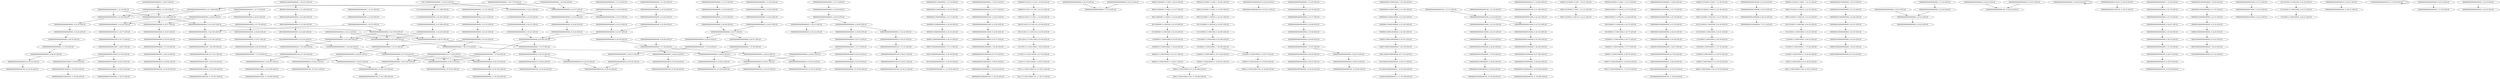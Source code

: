 digraph G {
    "00000000000000001000_8-27:321-LEN:20" -> "00000000000000010001_9-28:316-LEN:20";
    "00000000001100000000_1-21:34-LEN:20" -> "00000000011000000000_2-22:39-LEN:20";
    "00000000000000001001_9-28:183-LEN:20" -> "00000000000000010010_10-29:200-LEN:20";
    "00000000001000000010_10-29:25-LEN:20" -> "00000000010000000100_11-30:25-LEN:20";
    "00000000000000000000_7-27:59-LEN:20" -> "00000000000000000001_8-28:43-LEN:20";
    "00000110000000000000_6-26:33-LEN:20" -> "00001100000000000000_7-27:31-LEN:20";
    "00010110011111100110_4-23:56-LEN:20" -> "00101100111111001100_5-24:56-LEN:20";
    "00000000000000000000_6-26:23-LEN:20" -> "00000000000000000000_7-27:22-LEN:20";
    "00000000000000000001_4-24:21-LEN:20" -> "00000000000000000010_5-25:22-LEN:20";
    "00000000000000001000_4-23:58-LEN:20" -> "00000000000000010000_5-24:49-LEN:20";
    "00000000000000000001_8-28:24-LEN:20" -> "00000000000000000010_9-29:28-LEN:20";
    "00000000000001000000_7-26:36-LEN:20" -> "00000000000010000000_8-27:35-LEN:20";
    "00000000000000000010_9-29:51-LEN:20" -> "00000000000000000100_10-30:54-LEN:20";
    "00000000000000000000_1-21:73-LEN:20" -> "00000000000000000000_2-22:85-LEN:20";
    "00000000000000000000_6-26:45-LEN:20" -> "00000000000000000000_7-27:42-LEN:20";
    "00000000000000000000_7-27:34-LEN:20" -> "00000000000000000001_8-28:25-LEN:20";
    "11001111110011000011_9-28:51-LEN:20" -> "10011111100110000110_10-29:51-LEN:20";
    "00011010000111100010_3-22:301-LEN:20" -> "00110100001111000100_4-23:287-LEN:20";
    "00000000000000000000_6-26:30-LEN:20" -> "00000000000000000000_7-27:28-LEN:20";
    "00000000000000010000_8-27:64-LEN:20" -> "00000000000000100000_9-28:25-LEN:20";
    "00000000000000010000_8-27:64-LEN:20" -> "00000000000000100001_9-28:58-LEN:20";
    "00000000000000000000_2-22:58-LEN:20" -> "00000000000000000000_3-23:55-LEN:20";
    "00000000000000000000_2-22:37-LEN:20" -> "00000000000000000000_3-23:37-LEN:20";
    "00000000000000010010_10-29:200-LEN:20" -> "00000000000000100100_11-30:200-LEN:20";
    "00000000010000000010_9-29:20-LEN:20" -> "00000000100000000100_10-30:21-LEN:20";
    "00000000000000000001_8-28:29-LEN:20" -> "00000000000000000010_9-29:41-LEN:20";
    "00000000000000000010_9-29:61-LEN:20" -> "00000000000000000100_10-30:66-LEN:20";
    "00000000000000000000_3-23:55-LEN:20" -> "00000000000000000000_4-24:46-LEN:20";
    "10000000000000000000_2-21:80-LEN:20" -> "00000000000000000000_3-22:1488-LEN:20";
    "10000000000000000000_2-21:80-LEN:20" -> "00000000000000000000_3-23:39-LEN:20";
    "00000011000010000000_5-24:162-LEN:20" -> "00000110000100000000_6-25:167-LEN:20";
    "00000011000000000000_5-25:34-LEN:20" -> "00000110000000000000_6-26:33-LEN:20";
    "00000000000000000000_5-25:37-LEN:20" -> "00000000000000000000_6-26:45-LEN:20";
    "00000000000000000000_5-25:60-LEN:20" -> "00000000000000000000_6-26:73-LEN:20";
    "00001100000000000000_7-27:31-LEN:20" -> "00011000000000000001_8-28:30-LEN:20";
    "00000000000000001000_3-22:322-LEN:20" -> "00000000000000010000_4-23:312-LEN:20";
    "00000000000000000010_7-26:189-LEN:20" -> "00000000000000000100_8-27:183-LEN:20";
    "00000000000000000000_6-26:69-LEN:20" -> "00000000000000000000_7-27:67-LEN:20";
    "00000000000001000000_5-25:29-LEN:20" -> "00000000000010000000_6-26:26-LEN:20";
    "00000110100001111001_1-20:21-LEN:20" -> "00001101000011110011_2-21:21-LEN:20";
    "00000000000000000000_2-22:83-LEN:20" -> "00000000000000000000_3-23:79-LEN:20";
    "00000000000000000000_4-23:1423-LEN:20" -> "00000000000000000000_5-24:1078-LEN:20";
    "00000000000000000000_4-23:1423-LEN:20" -> "00000000000000000001_5-24:355-LEN:20";
    "00000111100010000111_9-28:21-LEN:20" -> "00001111000100001110_10-29:286-LEN:20";
    "00000000000000000000_4-24:38-LEN:20" -> "00000000000000000000_5-25:27-LEN:20";
    "00000000000000000000_1-21:21-LEN:20" -> "00000000000000000000_2-22:33-LEN:20";
    "00000000000000000000_5-25:58-LEN:20" -> "00000000000000000000_6-26:69-LEN:20";
    "00010000011110001000_4-24:72-LEN:20" -> "00100000111100010000_5-25:73-LEN:20";
    "00000000000000000100_7-27:23-LEN:20" -> "00000000000000001001_8-28:21-LEN:20";
    "00000000001000000000_3-22:78-LEN:20" -> "00000000010000000000_4-23:78-LEN:20";
    "00000000000000100010_10-29:329-LEN:20" -> "00000000000001000100_11-30:327-LEN:20";
    "00000000000000100000_9-28:25-LEN:20" -> "00000000000001000000_10-29:25-LEN:20";
    "00000100000111100010_2-22:70-LEN:20" -> "00001000001111000100_3-23:68-LEN:20";
    "00000000000000000001_8-28:40-LEN:20" -> "00000000000000000010_9-29:51-LEN:20";
    "00100000000000000000_6-25:234-LEN:20" -> "01000000000000000000_7-26:226-LEN:20";
    "10100001110001000011_7-27:32-LEN:20" -> "01000011100010000111_8-28:33-LEN:20";
    "00000000000000100000_4-24:20-LEN:20" -> "00000000000001000000_5-25:23-LEN:20";
    "00000000000100000001_9-28:25-LEN:20" -> "00000000001000000010_10-29:25-LEN:20";
    "00000000000000000000_2-22:56-LEN:20" -> "00000000000000000000_3-23:52-LEN:20";
    "01101000111100010000_5-25:25-LEN:20" -> "11010001111000100001_6-26:23-LEN:20";
    "10000011110001000000_7-27:75-LEN:20" -> "00000111100010000001_8-28:78-LEN:20";
    "00000000000000000000_6-26:59-LEN:20" -> "00000000000000000000_7-27:59-LEN:20";
    "00000000000000000000_3-23:54-LEN:20" -> "00000000000000000000_4-24:38-LEN:20";
    "00000000000000000010_9-29:32-LEN:20" -> "00000000000000000100_10-30:36-LEN:20";
    "00000000000000000000_3-23:37-LEN:20" -> "00000000000000000000_4-24:32-LEN:20";
    "00000000000000000000_3-22:1488-LEN:20" -> "00000000000000000000_4-23:1423-LEN:20";
    "00000000000000000000_3-22:1488-LEN:20" -> "00000000000000000001_4-23:92-LEN:20";
    "00000000000000000000_3-22:1488-LEN:20" -> "00000000000000000000_4-24:57-LEN:20";
    "00000000010000000010_9-29:28-LEN:20" -> "00000000100000000100_10-30:28-LEN:20";
    "00000000000000000000_5-25:47-LEN:20" -> "00000000000000000000_6-26:59-LEN:20";
    "00000000000000000000_2-22:33-LEN:20" -> "00000000000000000000_3-23:35-LEN:20";
    "00000110000100000000_6-25:167-LEN:20" -> "00001100001000000000_7-26:159-LEN:20";
    "00000000100000000000_4-23:41-LEN:20" -> "00000001000000000000_5-24:33-LEN:20";
    "10000000000000000000_4-24:21-LEN:20" -> "00000000000000000001_6-25:195-LEN:20";
    "10000000000000000000_4-24:21-LEN:20" -> "00000000000000000000_6-25:1302-LEN:20";
    "10000000000000000000_4-24:21-LEN:20" -> "00000000000000000000_6-26:47-LEN:20";
    "00001000000000000001_9-28:44-LEN:20" -> "00010000000000000010_10-29:45-LEN:20";
    "00100000111100010000_5-25:73-LEN:20" -> "01000001111000100000_6-26:73-LEN:20";
    "00000000000000000000_7-27:28-LEN:20" -> "00000000000000000001_8-28:20-LEN:20";
    "00001101000011100010_2-22:38-LEN:20" -> "00011010000111000100_3-23:37-LEN:20";
    "00000000000000000010_9-29:30-LEN:20" -> "00000000000000000100_10-30:33-LEN:20";
    "00001100000011110001_2-21:27-LEN:20" -> "00011000000111100010_3-22:28-LEN:20";
    "00000000000000000001_6-25:195-LEN:20" -> "00000000000000000010_7-26:189-LEN:20";
    "00000000000000000000_2-22:23-LEN:20" -> "00000000000000000000_3-23:22-LEN:20";
    "00000000000000000010_9-29:22-LEN:20" -> "00000000000000000100_10-30:24-LEN:20";
    "00000000000000000000_10-30:20-LEN:20" -> "00000000000000000000_10-30:20-LEN:20";
    "00000000000000000000_7-27:46-LEN:20" -> "00000000000000000000_9-28:319-LEN:20";
    "00000000000000000000_7-27:46-LEN:20" -> "00000000000000000001_9-28:1140-LEN:20";
    "00000000000000000000_7-27:46-LEN:20" -> "00000000000000000000_9-29:33-LEN:20";
    "00000000000000100000_4-24:25-LEN:20" -> "00000000000001000000_5-25:29-LEN:20";
    "00101100111111001100_5-24:56-LEN:20" -> "01011001111110011000_6-25:56-LEN:20";
    "11010000111000100001_6-26:39-LEN:20" -> "10100001110001000011_7-27:32-LEN:20";
    "00000000000000000000_5-24:1078-LEN:20" -> "00000000000000000001_6-25:195-LEN:20";
    "00000000000000000000_5-24:1078-LEN:20" -> "00000000000000000000_6-25:1302-LEN:20";
    "00000000000000000000_5-24:1078-LEN:20" -> "00000000000000000000_6-26:47-LEN:20";
    "10001111000100001110_9-29:20-LEN:20" -> "00011110001000011100_10-30:23-LEN:20";
    "00000000110000100000_3-22:162-LEN:20" -> "00000001100001000000_4-23:162-LEN:20";
    "00000000000000000000_9-29:30-LEN:20" -> "00000000000000000000_10-30:29-LEN:20";
    "01000001111000100000_6-26:73-LEN:20" -> "10000011110001000000_7-27:75-LEN:20";
    "00000000000000000000_3-23:22-LEN:20" -> "00000000000000000000_4-24:20-LEN:20";
    "00000000000000000000_4-24:32-LEN:20" -> "00000000000000000000_5-25:27-LEN:20";
    "00000000000000110010_10-29:20-LEN:20" -> "00000000000001100100_11-30:21-LEN:20";
    "00000000000000000010_6-26:23-LEN:20" -> "00000000000000000100_7-27:23-LEN:20";
    "00000000000000000010_9-29:41-LEN:20" -> "00000000000000000100_10-30:41-LEN:20";
    "00000010110011111100_1-20:59-LEN:20" -> "00000101100111111001_2-21:61-LEN:20";
    "00011000010000000000_8-27:152-LEN:20" -> "00110000100000000001_9-28:151-LEN:20";
    "00000000000000000000_7-27:28-LEN:20" -> "00000000000000000001_8-28:24-LEN:20";
    "00000000000000000010_9-29:46-LEN:20" -> "00000000000000000100_10-30:49-LEN:20";
    "00000000000000000000_2-22:76-LEN:20" -> "00000000000000000000_3-23:77-LEN:20";
    "00000000000000000000_3-23:75-LEN:20" -> "00000000000000000000_4-24:61-LEN:20";
    "11000000000000000000_4-23:399-LEN:20" -> "10000000000000000000_5-24:416-LEN:20";
    "00000000000000000000_1-21:47-LEN:20" -> "00000000000000000000_2-22:58-LEN:20";
    "00000000000000000000_4-24:85-LEN:20" -> "00000000000000000000_5-25:60-LEN:20";
    "00000000000000000000_4-24:85-LEN:20" -> "00000000000000000001_5-25:24-LEN:20";
    "00000000000000010001_9-28:316-LEN:20" -> "00000000000000100010_10-29:329-LEN:20";
    "00000000000000000000_7-26:1274-LEN:20" -> "00000000000000000001_8-28:40-LEN:20";
    "00000000000000000000_7-26:1274-LEN:20" -> "00000000000000000000_8-27:1229-LEN:20";
    "01101000011100010000_5-25:41-LEN:20" -> "11010000111000100001_6-26:39-LEN:20";
    "10000111000100001110_9-29:34-LEN:20" -> "00001110001000011100_10-30:38-LEN:20";
    "00000000000010000000_7-26:295-LEN:20" -> "00000000000100000000_8-27:280-LEN:20";
    "00000000000000000000_1-21:53-LEN:20" -> "00000000000000000000_2-22:65-LEN:20";
    "00000000000000000001_8-28:41-LEN:20" -> "00000000000000000010_9-29:51-LEN:20";
    "00000000000000001000_7-26:67-LEN:20" -> "00000000000000010000_8-27:64-LEN:20";
    "00001011001111110011_3-22:56-LEN:20" -> "00010110011111100110_4-23:56-LEN:20";
    "00000000000010000000_6-26:26-LEN:20" -> "00000000000100000000_7-27:26-LEN:20";
    "00000001100000000000_4-24:36-LEN:20" -> "00000011000000000000_5-25:34-LEN:20";
    "00000000000000000010_2-21:57-LEN:20" -> "00000000000000000100_3-22:62-LEN:20";
    "00000000000000000000_1-21:42-LEN:20" -> "00000000000000000000_2-22:54-LEN:20";
    "00000000000010000000_1-20:64-LEN:20" -> "00000000000100000000_2-21:75-LEN:20";
    "00000000000000000100_2-21:306-LEN:20" -> "00000000000000001000_3-22:322-LEN:20";
    "00000111100010000001_8-28:78-LEN:20" -> "00001111000100000010_10-29:82-LEN:20";
    "00000000000000000000_2-22:65-LEN:20" -> "00000000000000000000_3-23:53-LEN:20";
    "00000000000000000000_1-21:50-LEN:20" -> "00000000000000000000_2-22:56-LEN:20";
    "00000000000000000000_1-21:64-LEN:20" -> "00000000000000000000_2-22:79-LEN:20";
    "00000010000000000000_4-23:34-LEN:20" -> "00000100000000000000_5-24:29-LEN:20";
    "00010000000000000000_7-26:23-LEN:20" -> "00100000000000000000_8-27:22-LEN:20";
    "00000000000000000000_4-24:61-LEN:20" -> "00000000000000000000_5-25:48-LEN:20";
    "11000000111100010000_6-25:28-LEN:20" -> "10000001111000100001_7-26:26-LEN:20";
    "00000000000000010000_3-22:22-LEN:20" -> "00000000000000100000_4-23:22-LEN:20";
    "00000000000000000000_3-23:53-LEN:20" -> "00000000000000000000_4-24:49-LEN:20";
    "00000000000000000000_3-23:35-LEN:20" -> "00000000000000000000_4-24:23-LEN:20";
    "00000000011000010000_2-21:159-LEN:20" -> "00000000110000100000_3-22:162-LEN:20";
    "00000100000000000000_7-26:25-LEN:20" -> "00001000000000000000_8-27:24-LEN:20";
    "00011010000111000100_3-23:37-LEN:20" -> "00110100001110001000_4-24:39-LEN:20";
    "00000000000000000000_2-22:54-LEN:20" -> "00000000000000000000_3-23:54-LEN:20";
    "00000110100001111000_1-20:281-LEN:20" -> "00001101000011110001_2-21:287-LEN:20";
    "00000000000000000000_5-25:48-LEN:20" -> "00000000000000000000_6-26:52-LEN:20";
    "00000000000000000000_4-24:66-LEN:20" -> "00000000000000000000_5-25:47-LEN:20";
    "01000111100010000111_8-28:20-LEN:20" -> "10001111000100001110_9-29:20-LEN:20";
    "00000000000000000000_9-28:319-LEN:20" -> "00000000000000000000_10-29:332-LEN:20";
    "00110100011110001000_4-24:20-LEN:20" -> "01101000111100010000_5-25:21-LEN:20";
    "00000000000000000001_8-28:25-LEN:20" -> "00000000000000000010_9-29:32-LEN:20";
    "00000000000000000000_2-22:38-LEN:20" -> "00000000000000000000_3-23:33-LEN:20";
    "00010000000000000010_10-29:45-LEN:20" -> "00100000000000000100_11-30:46-LEN:20";
    "00000000000000000001_4-23:92-LEN:20" -> "00000000000000000010_5-24:77-LEN:20";
    "00000000000000000000_6-26:35-LEN:20" -> "00000000000000000000_7-27:34-LEN:20";
    "00010000000000000000_5-24:240-LEN:20" -> "00100000000000000000_6-25:234-LEN:20";
    "01100001000000000011_10-29:160-LEN:20" -> "11000010000000000111_11-30:148-LEN:20";
    "00000000010000000010_10-29:294-LEN:20" -> "00000000100000000100_11-30:296-LEN:20";
    "00000000001000000000_2-21:41-LEN:20" -> "00000000010000000000_3-22:46-LEN:20";
    "01000000000000000000_7-26:226-LEN:20" -> "10000000000000000000_8-27:218-LEN:20";
    "00011000000000000001_8-28:30-LEN:20" -> "00110000000000000011_9-29:30-LEN:20";
    "00000000000000000000_4-24:49-LEN:20" -> "00000000000000000000_5-25:43-LEN:20";
    "00000000000000000000_2-22:85-LEN:20" -> "00000000000000000000_4-23:1423-LEN:20";
    "00000000000000000000_2-22:85-LEN:20" -> "00000000000000000001_4-23:92-LEN:20";
    "00000000000000000000_2-22:85-LEN:20" -> "00000000000000000000_4-24:57-LEN:20";
    "00000000000000000000_7-27:50-LEN:20" -> "00000000000000000001_8-28:34-LEN:20";
    "00000000000000000010_9-29:39-LEN:20" -> "00000000000000000100_10-30:39-LEN:20";
    "00000000000100000000_8-27:280-LEN:20" -> "00000000001000000001_9-28:282-LEN:20";
    "00110100001110001000_4-24:39-LEN:20" -> "01101000011100010000_5-25:41-LEN:20";
    "00000000000000000010_9-29:28-LEN:20" -> "00000000000000000100_10-30:28-LEN:20";
    "00000000000000001000_2-22:20-LEN:20" -> "00000000000000010000_4-23:312-LEN:20";
    "11010000111100010000_6-25:290-LEN:20" -> "10100001111000100001_7-26:295-LEN:20";
    "00000000000000000000_7-27:41-LEN:20" -> "00000000000000000001_8-28:29-LEN:20";
    "00000000000000000000_8-28:20-LEN:20" -> "00000000000000000000_9-29:23-LEN:20";
    "00000000000000000010_9-29:55-LEN:20" -> "00000000000000000100_10-30:58-LEN:20";
    "00000000000100000000_1-20:34-LEN:20" -> "00000000001000000000_2-21:41-LEN:20";
    "00000000000000001001_8-28:21-LEN:20" -> "00000000000000010010_9-29:21-LEN:20";
    "00000000000000001000_2-21:21-LEN:20" -> "00000000000000010000_3-22:22-LEN:20";
    "00110100011110001000_4-24:24-LEN:20" -> "01101000111100010000_5-25:25-LEN:20";
    "00000000010000000000_4-23:78-LEN:20" -> "00000000100000000000_5-24:63-LEN:20";
    "00001000001111000100_3-23:68-LEN:20" -> "00010000011110001000_4-24:72-LEN:20";
    "10000000000000000000_5-25:23-LEN:20" -> "00000000000000000000_6-26:48-LEN:20";
    "00000000000000000000_7-27:72-LEN:20" -> "00000000000000000001_8-28:41-LEN:20";
    "00000000000000000000_7-27:72-LEN:20" -> "00000000000000000000_8-28:29-LEN:20";
    "11100000000000000000_3-23:20-LEN:20" -> "11000000000000000000_4-24:21-LEN:20";
    "00000000000000000000_8-27:1229-LEN:20" -> "00000000000000000000_9-28:319-LEN:20";
    "00000000000000000000_8-27:1229-LEN:20" -> "00000000000000000001_9-28:1140-LEN:20";
    "00000000000000000000_8-27:1229-LEN:20" -> "00000000000000000000_9-29:33-LEN:20";
    "00000000000000000000_3-23:33-LEN:20" -> "00000000000000000000_5-24:1078-LEN:20";
    "00000000000000000000_3-23:33-LEN:20" -> "00000000000000000001_5-24:355-LEN:20";
    "01000011110001000011_8-27:242-LEN:20" -> "10000111100010000111_9-28:251-LEN:20";
    "00000000000000000100_7-26:339-LEN:20" -> "00000000000000001000_8-27:321-LEN:20";
    "00000000000000000100_1-21:21-LEN:20" -> "00000000000000001000_2-22:20-LEN:20";
    "00000000000000000100_8-27:183-LEN:20" -> "00000000000000001001_9-28:183-LEN:20";
    "00000000000000000000_6-25:1302-LEN:20" -> "00000000000000000000_7-26:1274-LEN:20";
    "00000000000000000000_6-25:1302-LEN:20" -> "00000000000000000000_7-27:41-LEN:20";
    "11000000000000000000_4-24:21-LEN:20" -> "10000000000000000000_5-25:23-LEN:20";
    "00000000000000000010_9-29:21-LEN:20" -> "00000000000000000100_10-30:21-LEN:20";
    "00000000000000000000_1-21:73-LEN:20" -> "00000000000000000000_2-22:83-LEN:20";
    "00000011110001000011_8-27:21-LEN:20" -> "00000111100010000111_9-28:21-LEN:20";
    "01100000011110001000_5-24:30-LEN:20" -> "11000000111100010000_6-25:28-LEN:20";
    "00000000000000000000_7-27:49-LEN:20" -> "00000000000000000001_8-28:40-LEN:20";
    "00000000000000000000_1-21:32-LEN:20" -> "00000000000000000000_2-22:38-LEN:20";
    "01000011100010000111_8-28:33-LEN:20" -> "10000111000100001110_9-29:34-LEN:20";
    "00000000100000000000_5-24:63-LEN:20" -> "00000001000000000000_6-25:49-LEN:20";
    "00000100000000000000_8-27:46-LEN:20" -> "00001000000000000001_9-28:44-LEN:20";
    "00110100001111000100_4-23:287-LEN:20" -> "01101000011110001000_5-24:295-LEN:20";
    "00000000000000001000_2-22:20-LEN:20" -> "00000000000000010000_3-23:22-LEN:20";
    "00000000000000000001_5-24:355-LEN:20" -> "00000000000000000010_6-25:345-LEN:20";
    "00000000000001000000_6-25:305-LEN:20" -> "00000000000010000000_7-26:295-LEN:20";
    "00000000000100000000_2-21:75-LEN:20" -> "00000000001000000000_3-22:78-LEN:20";
    "00000000000000000001_8-28:31-LEN:20" -> "00000000000000000010_9-29:36-LEN:20";
    "00000000000001000010_10-29:65-LEN:20" -> "00000000000010000100_11-30:64-LEN:20";
    "00000001000000000000_6-25:49-LEN:20" -> "00000010000000000000_7-26:47-LEN:20";
    "01101000111100010000_5-25:21-LEN:20" -> "11010001111000100001_6-26:21-LEN:20";
    "01011001111110011000_6-25:56-LEN:20" -> "10110011111100110000_7-26:54-LEN:20";
    "00000000110000000000_3-23:37-LEN:20" -> "00000001100000000000_4-24:36-LEN:20";
    "00000000011000000000_2-22:39-LEN:20" -> "00000000110000000000_3-23:37-LEN:20";
    "00000010000011110001_1-21:67-LEN:20" -> "00000100000111100010_2-22:70-LEN:20";
    "01101000011110001000_5-24:295-LEN:20" -> "11010000111100010000_6-25:290-LEN:20";
    "00000010000000000000_2-21:238-LEN:20" -> "00000100000000000000_3-22:248-LEN:20";
    "00000000000000000000_4-24:46-LEN:20" -> "00000000000000000000_5-25:37-LEN:20";
    "01000011110001000011_8-28:57-LEN:20" -> "10000111100010000110_9-29:59-LEN:20";
    "10110011111100110000_7-26:54-LEN:20" -> "01100111111001100001_8-27:52-LEN:20";
    "00000000000000000001_8-28:35-LEN:20" -> "00000000000000000010_9-29:42-LEN:20";
    "00000000000000000010_5-24:77-LEN:20" -> "00000000000000000100_6-25:73-LEN:20";
    "10000111100010000110_9-29:59-LEN:20" -> "00001111000100001100_10-30:68-LEN:20";
    "00110000001111000100_4-23:30-LEN:20" -> "01100000011110001000_5-24:30-LEN:20";
    "00000000000000000001_1-20:45-LEN:20" -> "00000000000000000010_2-21:57-LEN:20";
    "00000000000000000010_9-29:52-LEN:20" -> "00000000000000000100_10-30:54-LEN:20";
    "01000000000000000100_11-30:20-LEN:20" -> "01000000000000000100_11-30:20-LEN:20";
    "00001000000000000000_4-23:238-LEN:20" -> "00010000000000000000_5-24:240-LEN:20";
    "00000000000001000000_10-29:25-LEN:20" -> "00000000000010000000_11-30:27-LEN:20";
    "00000000000000000000_8-28:29-LEN:20" -> "00000000000000000000_9-29:30-LEN:20";
    "10100001111000100001_7-26:295-LEN:20" -> "01000011110001000011_8-27:242-LEN:20";
    "10100001111000100001_7-26:295-LEN:20" -> "01000011110001000011_8-28:57-LEN:20";
    "00000000000000000000_2-22:24-LEN:20" -> "00000000000000000000_3-23:22-LEN:20";
    "00000001000000000000_3-22:37-LEN:20" -> "00000010000000000000_4-23:34-LEN:20";
    "00000000000000000000_6-26:73-LEN:20" -> "00000000000000000000_7-27:72-LEN:20";
    "00000000000000000000_4-24:57-LEN:20" -> "00000000000000000000_5-25:45-LEN:20";
    "00000000000000000010_10-29:1193-LEN:20" -> "00000000000000000100_11-30:1186-LEN:20";
    "00000000000000000001_8-28:43-LEN:20" -> "00000000000000000010_10-29:1193-LEN:20";
    "01110000000000000000_2-22:21-LEN:20" -> "11100000000000000000_3-23:20-LEN:20";
    "00000000010000000000_3-22:46-LEN:20" -> "00000000100000000000_4-23:41-LEN:20";
    "00000000000000000001_8-28:40-LEN:20" -> "00000000000000000010_9-29:52-LEN:20";
    "00000000000000000000_4-24:41-LEN:20" -> "00000000000000000000_5-25:37-LEN:20";
    "00011000000111100010_3-22:28-LEN:20" -> "00110000001111000100_4-23:30-LEN:20";
    "00000000010000000000_1-20:28-LEN:20" -> "00000000100000000000_2-21:35-LEN:20";
    "00000000000000000000_6-26:22-LEN:20" -> "00000000000000000000_7-27:22-LEN:20";
    "00111000000000000000_1-20:413-LEN:20" -> "01110000000000000000_2-22:21-LEN:20";
    "00111000000000000000_1-20:413-LEN:20" -> "01110000000000000000_2-21:398-LEN:20";
    "00000100000000000000_5-24:29-LEN:20" -> "00001000000000000000_6-25:25-LEN:20";
    "00000000000000000000_3-23:77-LEN:20" -> "00000000000000000000_4-24:68-LEN:20";
    "00000000000000000000_6-26:26-LEN:20" -> "00000000000000000000_7-27:28-LEN:20";
    "00000000000000100000_6-25:37-LEN:20" -> "00000000000001000000_7-26:36-LEN:20";
    "00000000000010000000_8-27:35-LEN:20" -> "00000000000100000001_9-28:25-LEN:20";
    "00011010001111000100_3-23:23-LEN:20" -> "00110100011110001000_4-24:24-LEN:20";
    "00000010000000000000_6-25:26-LEN:20" -> "00000100000000000000_7-26:25-LEN:20";
    "00000110100011110001_1-21:21-LEN:20" -> "00001101000111100010_2-22:22-LEN:20";
    "00000000000000000000_1-21:74-LEN:20" -> "00000000000000000000_2-22:90-LEN:20";
    "00000000000000000001_9-28:1140-LEN:20" -> "00000000000000000010_10-29:1193-LEN:20";
    "00000000000000000000_6-26:25-LEN:20" -> "00000000000000000000_7-27:24-LEN:20";
    "00110000100000000001_9-28:151-LEN:20" -> "01100001000000000011_10-29:160-LEN:20";
    "00000000000000010010_9-29:21-LEN:20" -> "00000000000000100100_10-30:21-LEN:20";
    "00000000000000000000_5-25:37-LEN:20" -> "00000000000000000000_6-26:51-LEN:20";
    "00000000001000000001_8-28:25-LEN:20" -> "00000000010000000010_9-29:28-LEN:20";
    "00000000000000000000_2-22:79-LEN:20" -> "00000000000000000000_3-23:75-LEN:20";
    "00001000000000000000_6-25:25-LEN:20" -> "00010000000000000000_7-26:23-LEN:20";
    "00000000000000000000_2-22:20-LEN:20" -> "00000000000000000000_3-23:20-LEN:20";
    "00000000000000000000_7-27:42-LEN:20" -> "00000000000000000001_8-28:31-LEN:20";
    "00000000000000000000_5-25:26-LEN:20" -> "00000000000000000000_6-26:35-LEN:20";
    "00000000000000010000_5-24:49-LEN:20" -> "00000000000000100000_6-25:37-LEN:20";
    "00000000000000000000_7-27:47-LEN:20" -> "00000000000000000001_8-28:35-LEN:20";
    "00000000000000000000_5-25:43-LEN:20" -> "00000000000000000000_6-26:48-LEN:20";
    "00000000001100001000_1-20:156-LEN:20" -> "00000000011000010000_2-21:159-LEN:20";
    "00000000000000100000_5-24:316-LEN:20" -> "00000000000001000000_6-25:305-LEN:20";
    "00000001100001000000_4-23:162-LEN:20" -> "00000011000010000000_5-24:162-LEN:20";
    "00000000000000000010_6-25:345-LEN:20" -> "00000000000000000100_7-26:339-LEN:20";
    "00000000000000000010_9-29:36-LEN:20" -> "00000000000000000100_10-30:39-LEN:20";
    "00000000000000000000_4-24:68-LEN:20" -> "00000000000000000000_5-25:58-LEN:20";
    "01110000000000000000_2-21:398-LEN:20" -> "11100000000000000000_3-22:392-LEN:20";
    "10100011110001000011_7-27:20-LEN:20" -> "01000111100010000111_8-28:20-LEN:20";
    "00000000000000000000_4-24:23-LEN:20" -> "00000000000000000000_5-25:20-LEN:20";
    "10000111100010000111_9-28:251-LEN:20" -> "00001111000100001110_10-29:286-LEN:20";
    "00000101100111111001_2-21:61-LEN:20" -> "00001011001111110011_3-22:56-LEN:20";
    "00000000001000000001_9-28:282-LEN:20" -> "00000000010000000010_10-29:294-LEN:20";
    "00000000000000000001_8-28:47-LEN:20" -> "00000000000000000010_9-29:61-LEN:20";
    "00000000000000000001_8-28:34-LEN:20" -> "00000000000000000010_9-29:46-LEN:20";
    "00000000000000010000_3-23:22-LEN:20" -> "00000000000000100000_4-24:25-LEN:20";
    "00000000000000000010_1-20:295-LEN:20" -> "00000000000000000100_2-21:306-LEN:20";
    "00000000000001000000_5-25:23-LEN:20" -> "00000000000010000000_6-26:22-LEN:20";
    "00000000000000000001_8-28:35-LEN:20" -> "00000000000000000010_9-29:39-LEN:20";
    "00000000000000000001_5-25:24-LEN:20" -> "00000000000000000010_6-26:23-LEN:20";
    "01000000000000000000_1-20:67-LEN:20" -> "10000000000000000000_2-21:80-LEN:20";
    "00000110000001111000_1-20:24-LEN:20" -> "00001100000011110001_2-21:27-LEN:20";
    "00000000000000000100_1-21:20-LEN:20" -> "00000000000000001000_2-22:20-LEN:20";
    "00000000100000000000_2-21:35-LEN:20" -> "00000001000000000000_3-22:37-LEN:20";
    "00110000000000000011_9-29:30-LEN:20" -> "01100000000000000111_10-30:30-LEN:20";
    "00000000000000000100_3-22:62-LEN:20" -> "00000000000000001000_4-23:58-LEN:20";
    "00000000000000000000_5-25:20-LEN:20" -> "00000000000000000000_7-26:1274-LEN:20";
    "00000000000000000000_5-25:20-LEN:20" -> "00000000000000000000_7-27:41-LEN:20";
    "00000000000000000000_6-26:48-LEN:20" -> "00000000000000000000_7-27:46-LEN:20";
    "00000000000000000001_8-28:37-LEN:20" -> "00000000000000000010_9-29:55-LEN:20";
    "00000000000000000000_4-24:34-LEN:20" -> "00000000000000000000_5-25:26-LEN:20";
    "00000000000000100001_9-28:58-LEN:20" -> "00000000000001000010_10-29:65-LEN:20";
    "00000000000000000000_3-23:79-LEN:20" -> "00000000000000000000_4-24:66-LEN:20";
    "00000000000000000000_1-21:65-LEN:20" -> "00000000000000000000_2-22:76-LEN:20";
    "00000000000000000000_5-25:27-LEN:20" -> "00000000000000000000_6-26:30-LEN:20";
    "00000000000000000000_1-20:1178-LEN:20" -> "00000000000000000000_2-22:37-LEN:20";
    "00000000000000000000_1-20:1178-LEN:20" -> "00000000000000000000_2-21:1408-LEN:20";
    "10000000000000000000_5-24:416-LEN:20" -> "00000000000000000001_6-25:195-LEN:20";
    "10000000000000000000_5-24:416-LEN:20" -> "00000000000000000000_6-25:1302-LEN:20";
    "10000000000000000000_5-24:416-LEN:20" -> "00000000000000000000_6-26:47-LEN:20";
    "00000000000100000000_7-27:26-LEN:20" -> "00000000001000000001_8-28:25-LEN:20";
    "00000000000000000000_2-21:1408-LEN:20" -> "00000000000000000000_3-22:1488-LEN:20";
    "00000000000000000000_2-21:1408-LEN:20" -> "00000000000000000000_3-23:39-LEN:20";
    "00000000000000000000_9-29:33-LEN:20" -> "00000000000000000000_10-30:35-LEN:20";
    "00000000000000000000_3-23:93-LEN:20" -> "00000000000000000001_4-24:21-LEN:20";
    "00000000000000000000_3-23:93-LEN:20" -> "00000000000000000000_4-24:85-LEN:20";
    "10000000000000000000_8-27:218-LEN:20" -> "00000000000000000000_9-28:319-LEN:20";
    "10000000000000000000_8-27:218-LEN:20" -> "00000000000000000001_9-28:1140-LEN:20";
    "10000000000000000000_8-27:218-LEN:20" -> "00000000000000000000_9-29:33-LEN:20";
    "00000000000000000000_5-25:45-LEN:20" -> "00000000000000000000_6-26:50-LEN:20";
    "00000000000000010000_4-23:312-LEN:20" -> "00000000000000100000_5-24:316-LEN:20";
    "00001101000011110011_2-21:21-LEN:20" -> "00011010000111100110_3-22:21-LEN:20";
    "00000000000000000001_8-28:20-LEN:20" -> "00000000000000000010_9-29:30-LEN:20";
    "00000000000000000000_2-22:90-LEN:20" -> "00000000000000000000_3-23:93-LEN:20";
    "00000000000000000010_9-29:42-LEN:20" -> "00000000000000000100_10-30:44-LEN:20";
    "00000000000000000010_9-29:51-LEN:20" -> "00000000000000000100_10-30:53-LEN:20";
    "00000000000000000000_7-27:67-LEN:20" -> "00000000000000000000_8-28:20-LEN:20";
    "00000000000000000000_7-27:67-LEN:20" -> "00000000000000000001_8-28:47-LEN:20";
    "00000110100001110001_1-21:36-LEN:20" -> "00001101000011100010_2-22:38-LEN:20";
    "01100111111001100001_8-27:52-LEN:20" -> "11001111110011000011_9-28:51-LEN:20";
    "00000000000000000000_5-25:27-LEN:20" -> "00000000000000000000_6-26:48-LEN:20";
    "00001101000111100010_2-22:22-LEN:20" -> "00011010001111000100_3-23:23-LEN:20";
    "00000000000000000000_6-26:51-LEN:20" -> "00000000000000000000_7-27:49-LEN:20";
    "00000000000000000000_6-26:47-LEN:20" -> "00000000000000000000_7-27:47-LEN:20";
    "11010001111000100001_6-26:23-LEN:20" -> "10100011110001000011_7-27:20-LEN:20";
    "00000000000000000000_6-26:50-LEN:20" -> "00000000000000000000_7-27:50-LEN:20";
    "00000000000000000000_1-21:36-LEN:20" -> "00000000000000000000_3-22:1488-LEN:20";
    "00000000000000000000_1-21:36-LEN:20" -> "00000000000000000000_3-23:39-LEN:20";
    "11100000000000000000_3-22:392-LEN:20" -> "11000000000000000000_4-23:399-LEN:20";
    "00000000000010000000_6-26:22-LEN:20" -> "00000000000100000000_7-27:21-LEN:20";
    "00000000000000000000_9-29:23-LEN:20" -> "00000000000000000000_10-30:24-LEN:20";
    "00000001000000000000_5-24:33-LEN:20" -> "00000010000000000000_6-25:26-LEN:20";
    "10000000000000000000_1-20:190-LEN:20" -> "00000000000000000000_2-22:37-LEN:20";
    "10000000000000000000_1-20:190-LEN:20" -> "00000000000000000000_2-21:1408-LEN:20";
    "00000010000000000000_7-26:47-LEN:20" -> "00000100000000000000_8-27:46-LEN:20";
    "00000000000000000000_6-26:52-LEN:20" -> "00000000000000000000_7-27:52-LEN:20";
    "00001111000100000010_10-29:82-LEN:20" -> "00011110001000000101_11-30:79-LEN:20";
    "00000000000000000000_3-23:39-LEN:20" -> "00000000000000000000_4-24:34-LEN:20";
    "10000001111000100001_7-26:26-LEN:20" -> "00000011110001000011_8-27:21-LEN:20";
    "00001111000100001110_10-29:286-LEN:20" -> "00011110001000011100_11-30:284-LEN:20";
    "00000001000000000000_1-20:233-LEN:20" -> "00000010000000000000_2-21:238-LEN:20";
    "00000000000000000000_7-27:47-LEN:20" -> "00000000000000000001_8-28:35-LEN:20";
    "00001101000011110001_2-21:287-LEN:20" -> "00011010000111100010_3-22:301-LEN:20";
    "00001100001000000000_7-26:159-LEN:20" -> "00011000010000000000_8-27:152-LEN:20";
    "00000000000000000000_3-23:52-LEN:20" -> "00000000000000000000_4-24:41-LEN:20";
    "00000000000000000000_6-26:48-LEN:20" -> "00000000000000000000_7-27:47-LEN:20";
    "00000000000000000000_10-29:332-LEN:20" -> "00000000000000000000_11-30:340-LEN:20";
    "00000000000000000000_1-21:24-LEN:20" -> "00000000000000000000_2-22:24-LEN:20";
    "00000000000000000100_6-25:73-LEN:20" -> "00000000000000001000_7-26:67-LEN:20";
    "00000100000000000000_3-22:248-LEN:20" -> "00001000000000000000_4-23:238-LEN:20";
    "00000000000000000010_9-29:23-LEN:20" -> "00000000000000000100_10-30:24-LEN:20";
    "10011111100110000110_10-29:51-LEN:20" -> "00111111001100001101_11-30:51-LEN:20";
    "00000000000000000000_7-27:52-LEN:20" -> "00000000000000000001_8-28:37-LEN:20";
}
